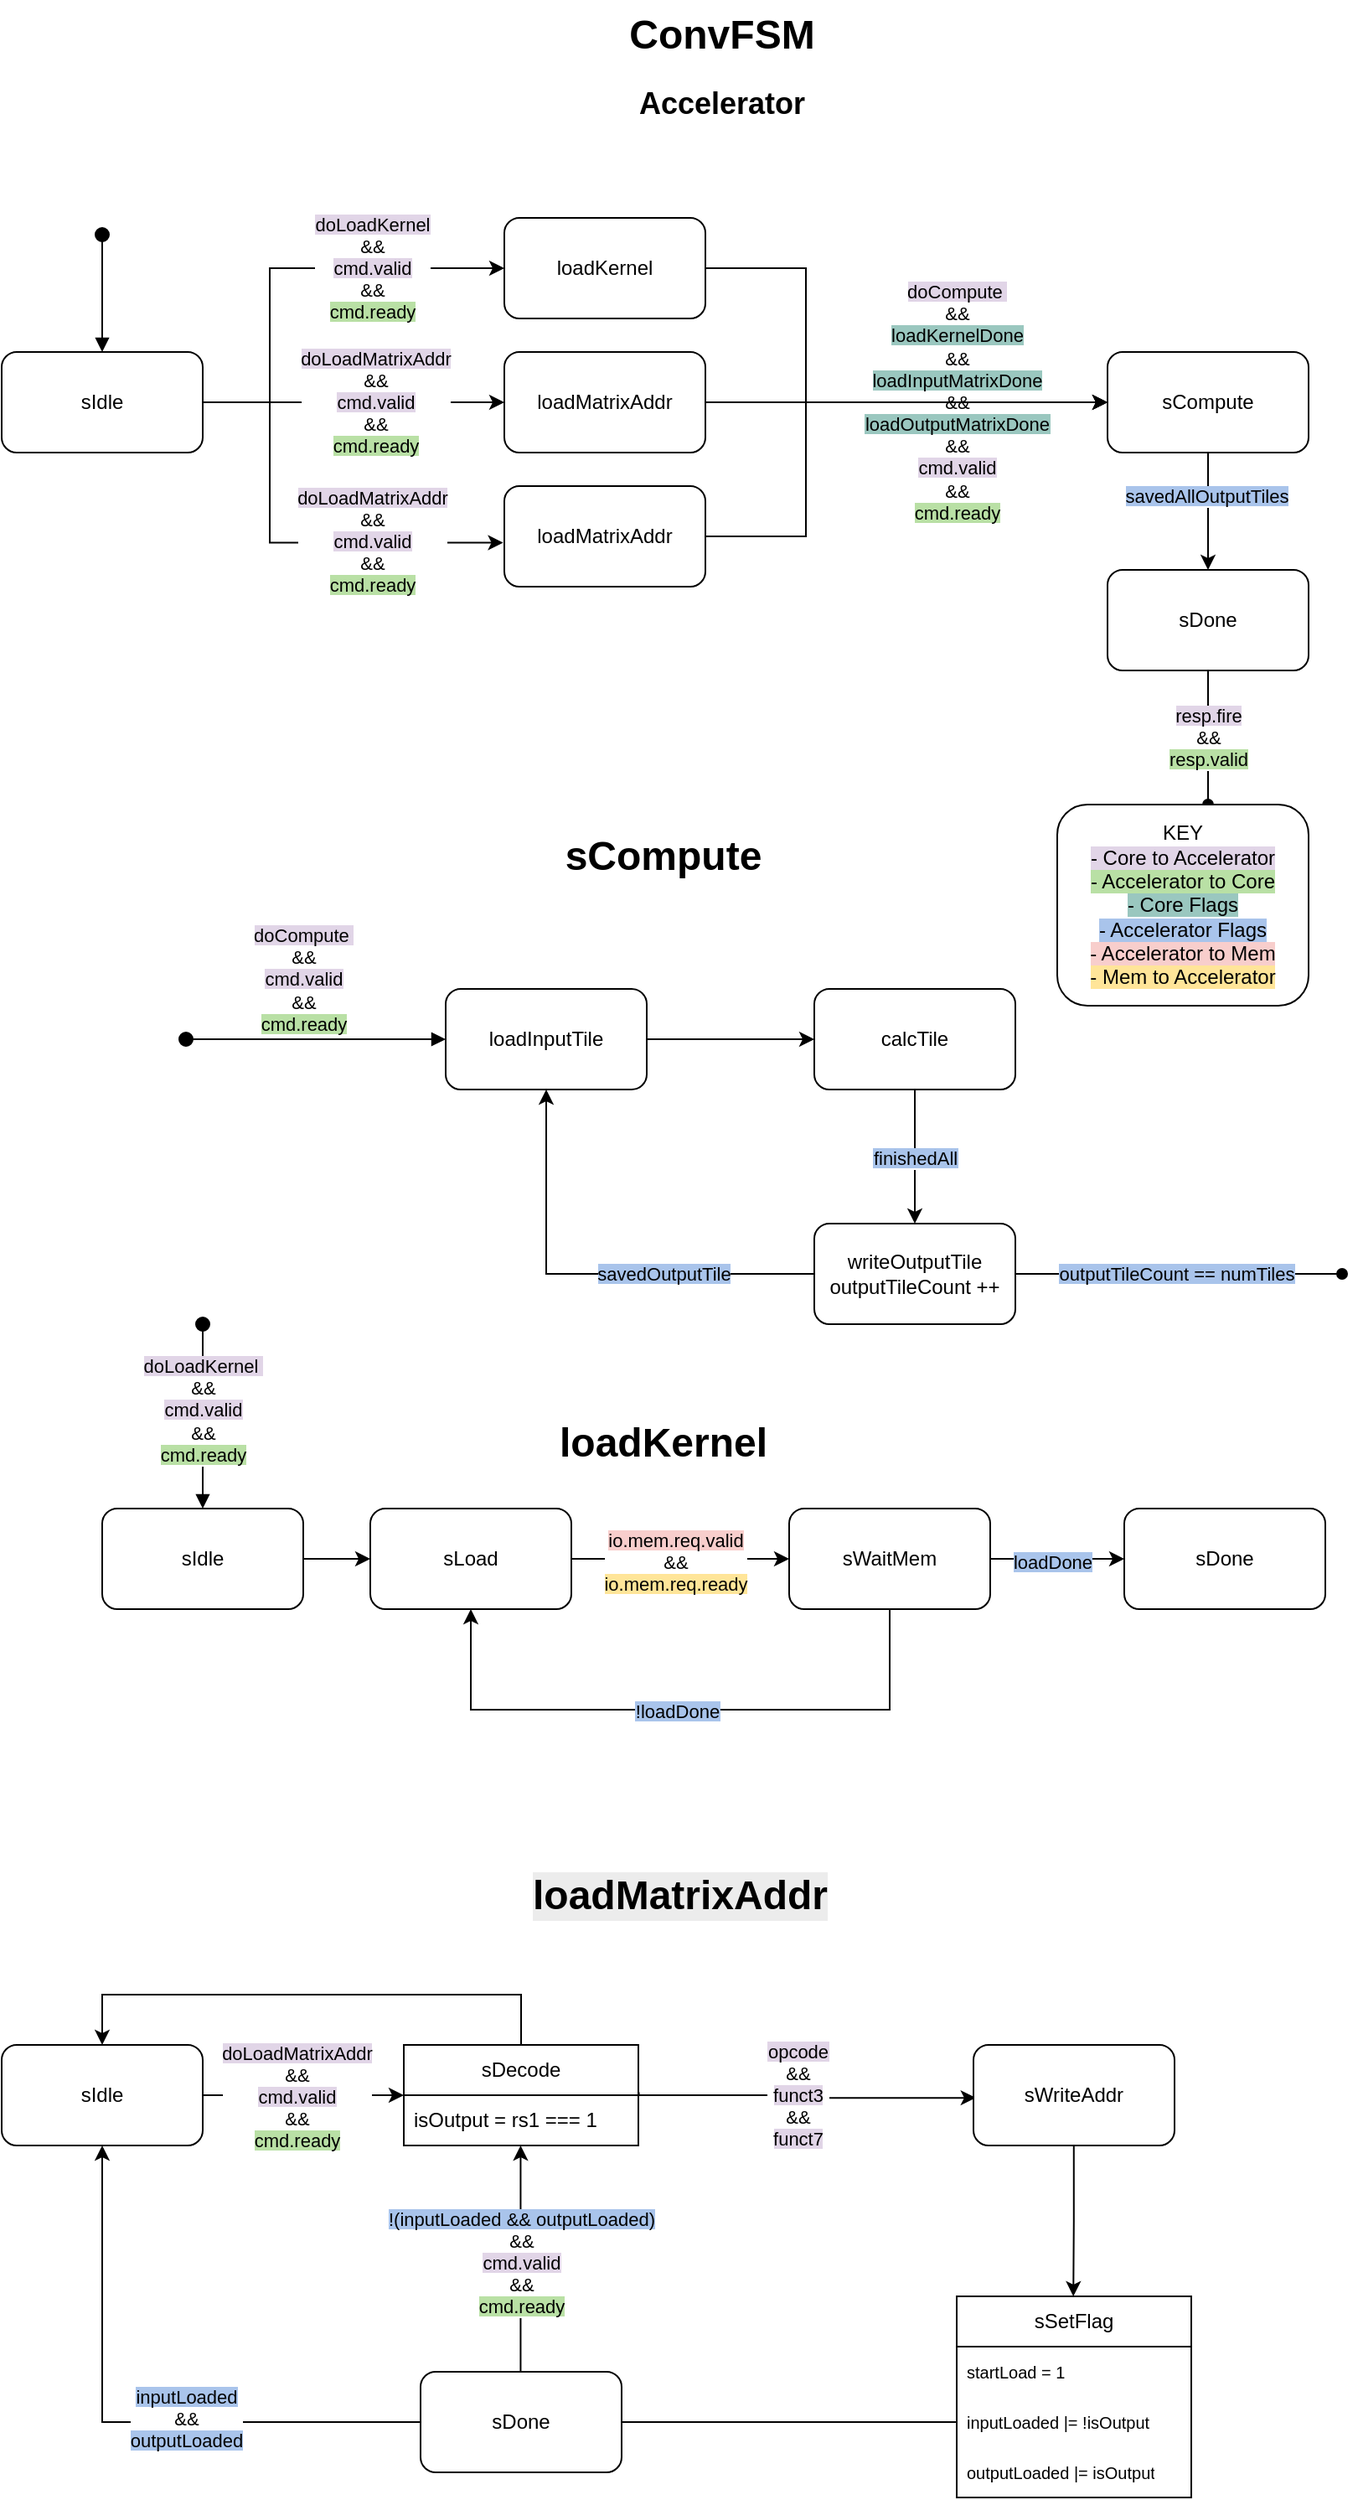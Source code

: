 <mxfile version="27.0.5">
  <diagram name="Page-1" id="AbGpAP4MnXm49M3xG25A">
    <mxGraphModel dx="961" dy="540" grid="1" gridSize="10" guides="1" tooltips="1" connect="1" arrows="1" fold="1" page="1" pageScale="1" pageWidth="850" pageHeight="1100" math="0" shadow="0">
      <root>
        <mxCell id="0" />
        <mxCell id="1" parent="0" />
        <mxCell id="mHajlrHNez_8a4drACEi-1" value="&lt;h1 style=&quot;margin-top: 0px;&quot;&gt;ConvFSM&lt;/h1&gt;&lt;h2&gt;Accelerator&lt;/h2&gt;" style="text;html=1;whiteSpace=wrap;overflow=hidden;rounded=0;align=center;" parent="1" vertex="1">
          <mxGeometry x="360" y="20" width="180" height="120" as="geometry" />
        </mxCell>
        <mxCell id="mHajlrHNez_8a4drACEi-3" value="sCompute" style="rounded=1;whiteSpace=wrap;html=1;" parent="1" vertex="1">
          <mxGeometry x="680" y="230" width="120" height="60" as="geometry" />
        </mxCell>
        <mxCell id="mHajlrHNez_8a4drACEi-4" value="sDone" style="rounded=1;whiteSpace=wrap;html=1;" parent="1" vertex="1">
          <mxGeometry x="680" y="360" width="120" height="60" as="geometry" />
        </mxCell>
        <mxCell id="mHajlrHNez_8a4drACEi-5" value="" style="html=1;verticalAlign=bottom;startArrow=oval;startFill=1;endArrow=block;startSize=8;curved=0;rounded=0;entryX=0.5;entryY=0;entryDx=0;entryDy=0;" parent="1" edge="1">
          <mxGeometry width="60" relative="1" as="geometry">
            <mxPoint x="80" y="160" as="sourcePoint" />
            <mxPoint x="80" y="230" as="targetPoint" />
          </mxGeometry>
        </mxCell>
        <mxCell id="mHajlrHNez_8a4drACEi-7" value="" style="endArrow=classic;html=1;rounded=0;entryX=0;entryY=0.5;entryDx=0;entryDy=0;exitX=1;exitY=0.5;exitDx=0;exitDy=0;" parent="1" target="mHajlrHNez_8a4drACEi-3" edge="1" source="9_EJvV3WEVmUTqAfREFr-35">
          <mxGeometry width="50" height="50" relative="1" as="geometry">
            <mxPoint x="500" y="260" as="sourcePoint" />
            <mxPoint x="770" y="410" as="targetPoint" />
          </mxGeometry>
        </mxCell>
        <mxCell id="mHajlrHNez_8a4drACEi-8" value="&lt;span style=&quot;background-color: rgb(225, 213, 231);&quot;&gt;doCompute&amp;nbsp;&lt;/span&gt;&lt;div&gt;&lt;span&gt;&amp;amp;&amp;amp;&lt;/span&gt;&lt;/div&gt;&lt;div&gt;&lt;span style=&quot;background-color: rgb(154, 199, 191);&quot;&gt;loadKernelDone&lt;/span&gt;&lt;/div&gt;&lt;div&gt;&lt;span&gt;&amp;amp;&amp;amp;&lt;/span&gt;&lt;/div&gt;&lt;div&gt;&lt;span style=&quot;background-color: rgb(154, 199, 191);&quot;&gt;loadInputMatrixDone&lt;/span&gt;&lt;/div&gt;&lt;div&gt;&lt;span&gt;&amp;amp;&amp;amp;&lt;/span&gt;&lt;/div&gt;&lt;div&gt;&lt;span style=&quot;background-color: rgb(154, 199, 191);&quot;&gt;loadOutputMatrixDone&lt;/span&gt;&lt;/div&gt;&lt;div&gt;&lt;span&gt;&amp;amp;&amp;amp;&lt;/span&gt;&lt;/div&gt;&lt;div&gt;&lt;span style=&quot;background-color: rgb(225, 213, 231);&quot;&gt;cmd.valid&lt;/span&gt;&lt;/div&gt;&lt;div&gt;&lt;span&gt;&amp;amp;&amp;amp;&lt;/span&gt;&lt;/div&gt;&lt;div&gt;&lt;span style=&quot;background-color: rgb(185, 224, 165);&quot;&gt;cmd.ready&lt;/span&gt;&lt;/div&gt;" style="edgeLabel;html=1;align=center;verticalAlign=middle;resizable=0;points=[];" parent="mHajlrHNez_8a4drACEi-7" vertex="1" connectable="0">
          <mxGeometry x="-0.113" y="1" relative="1" as="geometry">
            <mxPoint x="43" y="1" as="offset" />
          </mxGeometry>
        </mxCell>
        <mxCell id="mHajlrHNez_8a4drACEi-9" value="" style="endArrow=classic;html=1;rounded=0;exitX=0.5;exitY=1;exitDx=0;exitDy=0;entryX=0.5;entryY=0;entryDx=0;entryDy=0;" parent="1" source="mHajlrHNez_8a4drACEi-3" target="mHajlrHNez_8a4drACEi-4" edge="1">
          <mxGeometry width="50" height="50" relative="1" as="geometry">
            <mxPoint x="720" y="460" as="sourcePoint" />
            <mxPoint x="770" y="410" as="targetPoint" />
          </mxGeometry>
        </mxCell>
        <mxCell id="mHajlrHNez_8a4drACEi-10" value="&lt;span style=&quot;background-color: rgb(169, 196, 235);&quot;&gt;savedAllOutputTiles&lt;/span&gt;" style="edgeLabel;html=1;align=center;verticalAlign=middle;resizable=0;points=[];" parent="mHajlrHNez_8a4drACEi-9" vertex="1" connectable="0">
          <mxGeometry x="-0.267" y="-1" relative="1" as="geometry">
            <mxPoint as="offset" />
          </mxGeometry>
        </mxCell>
        <mxCell id="mHajlrHNez_8a4drACEi-11" value="" style="endArrow=oval;html=1;rounded=0;exitX=0.5;exitY=1;exitDx=0;exitDy=0;endFill=1;" parent="1" source="mHajlrHNez_8a4drACEi-4" edge="1">
          <mxGeometry width="50" height="50" relative="1" as="geometry">
            <mxPoint x="740" y="540" as="sourcePoint" />
            <mxPoint x="740" y="500" as="targetPoint" />
          </mxGeometry>
        </mxCell>
        <mxCell id="mHajlrHNez_8a4drACEi-12" value="&lt;div&gt;&lt;span style=&quot;background-color: rgb(225, 213, 231);&quot;&gt;resp.fire&lt;/span&gt;&lt;/div&gt;&lt;div&gt;&amp;amp;&amp;amp;&lt;/div&gt;&lt;span style=&quot;background-color: rgb(185, 224, 165);&quot;&gt;resp.valid&lt;/span&gt;" style="edgeLabel;html=1;align=center;verticalAlign=middle;resizable=0;points=[];" parent="mHajlrHNez_8a4drACEi-11" vertex="1" connectable="0">
          <mxGeometry x="-0.325" y="1" relative="1" as="geometry">
            <mxPoint x="-1" y="13" as="offset" />
          </mxGeometry>
        </mxCell>
        <mxCell id="9_EJvV3WEVmUTqAfREFr-40" value="" style="edgeStyle=orthogonalEdgeStyle;rounded=0;orthogonalLoop=1;jettySize=auto;html=1;" edge="1" parent="1" source="9_EJvV3WEVmUTqAfREFr-1" target="9_EJvV3WEVmUTqAfREFr-35">
          <mxGeometry relative="1" as="geometry" />
        </mxCell>
        <mxCell id="9_EJvV3WEVmUTqAfREFr-44" value="&lt;span style=&quot;background-color: rgb(225, 213, 231);&quot;&gt;doLoadMatrixAddr&lt;/span&gt;&lt;div&gt;&lt;div&gt;&amp;amp;&amp;amp;&lt;/div&gt;&lt;div&gt;&lt;span style=&quot;background-color: rgb(225, 213, 231);&quot;&gt;cmd.valid&lt;/span&gt;&lt;/div&gt;&lt;div&gt;&amp;amp;&amp;amp;&lt;/div&gt;&lt;div&gt;&lt;span style=&quot;background-color: rgb(185, 224, 165);&quot;&gt;cmd.ready&lt;/span&gt;&lt;/div&gt;&lt;/div&gt;" style="edgeLabel;html=1;align=center;verticalAlign=middle;resizable=0;points=[];" vertex="1" connectable="0" parent="9_EJvV3WEVmUTqAfREFr-40">
          <mxGeometry x="0.143" relative="1" as="geometry">
            <mxPoint as="offset" />
          </mxGeometry>
        </mxCell>
        <mxCell id="9_EJvV3WEVmUTqAfREFr-41" style="edgeStyle=orthogonalEdgeStyle;rounded=0;orthogonalLoop=1;jettySize=auto;html=1;exitX=1;exitY=0.5;exitDx=0;exitDy=0;entryX=0;entryY=0.5;entryDx=0;entryDy=0;" edge="1" parent="1" source="9_EJvV3WEVmUTqAfREFr-1" target="9_EJvV3WEVmUTqAfREFr-34">
          <mxGeometry relative="1" as="geometry">
            <Array as="points">
              <mxPoint x="180" y="260" />
              <mxPoint x="180" y="180" />
            </Array>
          </mxGeometry>
        </mxCell>
        <mxCell id="9_EJvV3WEVmUTqAfREFr-43" value="&lt;span style=&quot;background-color: rgb(225, 213, 231);&quot;&gt;doLoadKernel&lt;/span&gt;&lt;div&gt;&lt;div&gt;&amp;amp;&amp;amp;&lt;/div&gt;&lt;div&gt;&lt;span style=&quot;background-color: rgb(225, 213, 231);&quot;&gt;cmd.valid&lt;/span&gt;&lt;/div&gt;&lt;div&gt;&amp;amp;&amp;amp;&lt;/div&gt;&lt;div&gt;&lt;span style=&quot;background-color: rgb(185, 224, 165);&quot;&gt;cmd.ready&lt;/span&gt;&lt;/div&gt;&lt;/div&gt;" style="edgeLabel;html=1;align=center;verticalAlign=middle;resizable=0;points=[];" vertex="1" connectable="0" parent="9_EJvV3WEVmUTqAfREFr-41">
          <mxGeometry x="-0.042" relative="1" as="geometry">
            <mxPoint x="56" as="offset" />
          </mxGeometry>
        </mxCell>
        <mxCell id="9_EJvV3WEVmUTqAfREFr-1" value="sIdle" style="rounded=1;whiteSpace=wrap;html=1;" vertex="1" parent="1">
          <mxGeometry x="20" y="230" width="120" height="60" as="geometry" />
        </mxCell>
        <mxCell id="9_EJvV3WEVmUTqAfREFr-2" value="&lt;h1 style=&quot;margin-top: 0px;&quot;&gt;sCompute&lt;/h1&gt;" style="text;html=1;whiteSpace=wrap;overflow=hidden;rounded=0;align=center;" vertex="1" parent="1">
          <mxGeometry x="325" y="510" width="180" height="120" as="geometry" />
        </mxCell>
        <mxCell id="9_EJvV3WEVmUTqAfREFr-8" value="" style="edgeStyle=orthogonalEdgeStyle;rounded=0;orthogonalLoop=1;jettySize=auto;html=1;" edge="1" parent="1" source="9_EJvV3WEVmUTqAfREFr-4" target="9_EJvV3WEVmUTqAfREFr-7">
          <mxGeometry relative="1" as="geometry" />
        </mxCell>
        <mxCell id="9_EJvV3WEVmUTqAfREFr-4" value="loadInputTile" style="rounded=1;whiteSpace=wrap;html=1;" vertex="1" parent="1">
          <mxGeometry x="285" y="610" width="120" height="60" as="geometry" />
        </mxCell>
        <mxCell id="9_EJvV3WEVmUTqAfREFr-5" value="&lt;span style=&quot;background-color: rgb(225, 213, 231);&quot;&gt;doCompute&amp;nbsp;&lt;/span&gt;&lt;div&gt;&amp;amp;&amp;amp;&lt;/div&gt;&lt;div&gt;&lt;span style=&quot;background-color: rgb(225, 213, 231);&quot;&gt;cmd.valid&lt;/span&gt;&lt;/div&gt;&lt;div&gt;&amp;amp;&amp;amp;&lt;/div&gt;&lt;div&gt;&lt;span style=&quot;background-color: rgb(185, 224, 165);&quot;&gt;cmd.ready&lt;/span&gt;&lt;/div&gt;" style="html=1;verticalAlign=bottom;startArrow=oval;startFill=1;endArrow=block;startSize=8;curved=0;rounded=0;entryX=0;entryY=0.5;entryDx=0;entryDy=0;" edge="1" parent="1" target="9_EJvV3WEVmUTqAfREFr-4">
          <mxGeometry x="-0.097" width="60" relative="1" as="geometry">
            <mxPoint x="130" y="640" as="sourcePoint" />
            <mxPoint x="134.5" y="610" as="targetPoint" />
            <Array as="points">
              <mxPoint x="130" y="640" />
            </Array>
            <mxPoint as="offset" />
          </mxGeometry>
        </mxCell>
        <mxCell id="9_EJvV3WEVmUTqAfREFr-10" value="" style="edgeStyle=orthogonalEdgeStyle;rounded=0;orthogonalLoop=1;jettySize=auto;html=1;endArrow=classic;endFill=1;entryX=0.5;entryY=0;entryDx=0;entryDy=0;" edge="1" parent="1" source="9_EJvV3WEVmUTqAfREFr-7" target="9_EJvV3WEVmUTqAfREFr-13">
          <mxGeometry relative="1" as="geometry">
            <mxPoint x="565" y="750" as="targetPoint" />
          </mxGeometry>
        </mxCell>
        <mxCell id="9_EJvV3WEVmUTqAfREFr-11" value="&lt;span style=&quot;background-color: rgb(169, 196, 235);&quot;&gt;finishedAll&lt;/span&gt;" style="edgeLabel;html=1;align=center;verticalAlign=middle;resizable=0;points=[];" vertex="1" connectable="0" parent="9_EJvV3WEVmUTqAfREFr-10">
          <mxGeometry x="0.014" relative="1" as="geometry">
            <mxPoint as="offset" />
          </mxGeometry>
        </mxCell>
        <mxCell id="9_EJvV3WEVmUTqAfREFr-7" value="calcTile" style="rounded=1;whiteSpace=wrap;html=1;" vertex="1" parent="1">
          <mxGeometry x="505" y="610" width="120" height="60" as="geometry" />
        </mxCell>
        <mxCell id="9_EJvV3WEVmUTqAfREFr-12" value="&lt;h1 style=&quot;margin-top: 0px;&quot;&gt;loadKernel&lt;/h1&gt;" style="text;html=1;whiteSpace=wrap;overflow=hidden;rounded=0;align=center;" vertex="1" parent="1">
          <mxGeometry x="325" y="860" width="180" height="40" as="geometry" />
        </mxCell>
        <mxCell id="9_EJvV3WEVmUTqAfREFr-13" value="writeOutputTile&lt;div&gt;outputTileCount ++&lt;/div&gt;" style="rounded=1;whiteSpace=wrap;html=1;" vertex="1" parent="1">
          <mxGeometry x="505" y="750" width="120" height="60" as="geometry" />
        </mxCell>
        <mxCell id="9_EJvV3WEVmUTqAfREFr-14" value="" style="endArrow=classic;html=1;rounded=0;exitX=0;exitY=0.5;exitDx=0;exitDy=0;entryX=0.5;entryY=1;entryDx=0;entryDy=0;" edge="1" parent="1" source="9_EJvV3WEVmUTqAfREFr-13" target="9_EJvV3WEVmUTqAfREFr-4">
          <mxGeometry width="50" height="50" relative="1" as="geometry">
            <mxPoint x="400" y="740" as="sourcePoint" />
            <mxPoint x="450" y="690" as="targetPoint" />
            <Array as="points">
              <mxPoint x="345" y="780" />
            </Array>
          </mxGeometry>
        </mxCell>
        <mxCell id="9_EJvV3WEVmUTqAfREFr-15" value="&lt;span style=&quot;background-color: rgb(169, 196, 235);&quot;&gt;savedOutputTile&lt;/span&gt;" style="edgeLabel;html=1;align=center;verticalAlign=middle;resizable=0;points=[];" vertex="1" connectable="0" parent="9_EJvV3WEVmUTqAfREFr-14">
          <mxGeometry x="-0.037" y="-3" relative="1" as="geometry">
            <mxPoint x="40" y="3" as="offset" />
          </mxGeometry>
        </mxCell>
        <mxCell id="9_EJvV3WEVmUTqAfREFr-16" value="" style="endArrow=oval;html=1;rounded=0;exitX=1;exitY=0.5;exitDx=0;exitDy=0;endFill=1;" edge="1" parent="1" source="9_EJvV3WEVmUTqAfREFr-13">
          <mxGeometry width="50" height="50" relative="1" as="geometry">
            <mxPoint x="400" y="790" as="sourcePoint" />
            <mxPoint x="820" y="780" as="targetPoint" />
          </mxGeometry>
        </mxCell>
        <mxCell id="9_EJvV3WEVmUTqAfREFr-17" value="&lt;span style=&quot;background-color: rgb(169, 196, 235);&quot;&gt;outputTileCount == numTiles&lt;/span&gt;" style="edgeLabel;html=1;align=center;verticalAlign=middle;resizable=0;points=[];" vertex="1" connectable="0" parent="9_EJvV3WEVmUTqAfREFr-16">
          <mxGeometry x="-0.104" y="-1" relative="1" as="geometry">
            <mxPoint x="8" y="-1" as="offset" />
          </mxGeometry>
        </mxCell>
        <mxCell id="9_EJvV3WEVmUTqAfREFr-26" value="" style="edgeStyle=orthogonalEdgeStyle;rounded=0;orthogonalLoop=1;jettySize=auto;html=1;" edge="1" parent="1" source="9_EJvV3WEVmUTqAfREFr-19" target="9_EJvV3WEVmUTqAfREFr-22">
          <mxGeometry relative="1" as="geometry" />
        </mxCell>
        <mxCell id="9_EJvV3WEVmUTqAfREFr-19" value="sIdle" style="rounded=1;whiteSpace=wrap;html=1;" vertex="1" parent="1">
          <mxGeometry x="80" y="920" width="120" height="60" as="geometry" />
        </mxCell>
        <mxCell id="9_EJvV3WEVmUTqAfREFr-21" value="&lt;span style=&quot;background-color: rgb(225, 213, 231);&quot;&gt;doLoadKernel&amp;nbsp;&lt;/span&gt;&lt;div&gt;&amp;amp;&amp;amp;&lt;/div&gt;&lt;div&gt;&lt;span style=&quot;background-color: rgb(225, 213, 231);&quot;&gt;cmd.valid&lt;/span&gt;&lt;/div&gt;&lt;div&gt;&amp;amp;&amp;amp;&lt;/div&gt;&lt;div&gt;&lt;span style=&quot;background-color: rgb(185, 224, 165);&quot;&gt;cmd.ready&lt;/span&gt;&lt;/div&gt;" style="html=1;verticalAlign=bottom;startArrow=oval;startFill=1;endArrow=block;startSize=8;curved=0;rounded=0;entryX=0.5;entryY=0;entryDx=0;entryDy=0;" edge="1" parent="1" target="9_EJvV3WEVmUTqAfREFr-19">
          <mxGeometry x="0.571" width="60" relative="1" as="geometry">
            <mxPoint x="140" y="810" as="sourcePoint" />
            <mxPoint x="200" y="840" as="targetPoint" />
            <mxPoint as="offset" />
          </mxGeometry>
        </mxCell>
        <mxCell id="9_EJvV3WEVmUTqAfREFr-27" value="" style="edgeStyle=orthogonalEdgeStyle;rounded=0;orthogonalLoop=1;jettySize=auto;html=1;" edge="1" parent="1" source="9_EJvV3WEVmUTqAfREFr-22" target="9_EJvV3WEVmUTqAfREFr-23">
          <mxGeometry relative="1" as="geometry" />
        </mxCell>
        <mxCell id="9_EJvV3WEVmUTqAfREFr-28" value="&lt;span style=&quot;background-color: rgb(248, 206, 204);&quot;&gt;io.mem.req.valid&lt;/span&gt;&lt;div&gt;&amp;amp;&amp;amp;&lt;/div&gt;&lt;div&gt;&lt;span style=&quot;background-color: rgb(255, 229, 153);&quot;&gt;io.mem.req.ready&lt;/span&gt;&lt;/div&gt;" style="edgeLabel;html=1;align=center;verticalAlign=middle;resizable=0;points=[];" vertex="1" connectable="0" parent="9_EJvV3WEVmUTqAfREFr-27">
          <mxGeometry x="-0.044" y="-2" relative="1" as="geometry">
            <mxPoint as="offset" />
          </mxGeometry>
        </mxCell>
        <mxCell id="9_EJvV3WEVmUTqAfREFr-22" value="sLoad" style="rounded=1;whiteSpace=wrap;html=1;" vertex="1" parent="1">
          <mxGeometry x="240" y="920" width="120" height="60" as="geometry" />
        </mxCell>
        <mxCell id="9_EJvV3WEVmUTqAfREFr-25" value="" style="edgeStyle=orthogonalEdgeStyle;rounded=0;orthogonalLoop=1;jettySize=auto;html=1;" edge="1" parent="1" source="9_EJvV3WEVmUTqAfREFr-23" target="9_EJvV3WEVmUTqAfREFr-24">
          <mxGeometry relative="1" as="geometry" />
        </mxCell>
        <mxCell id="9_EJvV3WEVmUTqAfREFr-32" value="&lt;span style=&quot;background-color: rgb(169, 196, 235);&quot;&gt;loadDone&lt;/span&gt;" style="edgeLabel;html=1;align=center;verticalAlign=middle;resizable=0;points=[];" vertex="1" connectable="0" parent="9_EJvV3WEVmUTqAfREFr-25">
          <mxGeometry x="-0.075" y="-2" relative="1" as="geometry">
            <mxPoint as="offset" />
          </mxGeometry>
        </mxCell>
        <mxCell id="9_EJvV3WEVmUTqAfREFr-23" value="sWaitMem" style="rounded=1;whiteSpace=wrap;html=1;" vertex="1" parent="1">
          <mxGeometry x="490" y="920" width="120" height="60" as="geometry" />
        </mxCell>
        <mxCell id="9_EJvV3WEVmUTqAfREFr-24" value="sDone" style="rounded=1;whiteSpace=wrap;html=1;" vertex="1" parent="1">
          <mxGeometry x="690" y="920" width="120" height="60" as="geometry" />
        </mxCell>
        <mxCell id="9_EJvV3WEVmUTqAfREFr-29" value="KEY&lt;div&gt;&lt;span style=&quot;background-color: rgb(225, 213, 231);&quot;&gt;- Core to Accelerator&lt;/span&gt;&lt;/div&gt;&lt;div&gt;&lt;span style=&quot;background-color: rgb(185, 224, 165);&quot;&gt;- Accelerator to Core&lt;/span&gt;&lt;/div&gt;&lt;div&gt;&lt;span style=&quot;background-color: rgb(154, 199, 191);&quot;&gt;- Core Flags&lt;/span&gt;&lt;/div&gt;&lt;div&gt;&lt;span style=&quot;background-color: rgb(169, 196, 235);&quot;&gt;- Accelerator Flags&lt;/span&gt;&lt;/div&gt;&lt;div&gt;&lt;span style=&quot;background-color: rgb(248, 206, 204);&quot;&gt;- Accelerator to Mem&lt;/span&gt;&lt;/div&gt;&lt;div&gt;&lt;span style=&quot;background-color: rgb(255, 229, 153);&quot;&gt;- Mem to Accelerator&lt;/span&gt;&lt;/div&gt;" style="rounded=1;whiteSpace=wrap;html=1;labelBackgroundColor=default;" vertex="1" parent="1">
          <mxGeometry x="650" y="500" width="150" height="120" as="geometry" />
        </mxCell>
        <mxCell id="9_EJvV3WEVmUTqAfREFr-30" value="" style="endArrow=classic;html=1;rounded=0;exitX=0.5;exitY=1;exitDx=0;exitDy=0;entryX=0.5;entryY=1;entryDx=0;entryDy=0;" edge="1" parent="1" source="9_EJvV3WEVmUTqAfREFr-23" target="9_EJvV3WEVmUTqAfREFr-22">
          <mxGeometry width="50" height="50" relative="1" as="geometry">
            <mxPoint x="600" y="810" as="sourcePoint" />
            <mxPoint x="550" y="1040" as="targetPoint" />
            <Array as="points">
              <mxPoint x="550" y="1040" />
              <mxPoint x="300" y="1040" />
            </Array>
          </mxGeometry>
        </mxCell>
        <mxCell id="9_EJvV3WEVmUTqAfREFr-33" value="&lt;span style=&quot;background-color: rgb(169, 196, 235);&quot;&gt;!loadDone&lt;/span&gt;" style="edgeLabel;html=1;align=center;verticalAlign=middle;resizable=0;points=[];" vertex="1" connectable="0" parent="9_EJvV3WEVmUTqAfREFr-30">
          <mxGeometry x="0.011" y="1" relative="1" as="geometry">
            <mxPoint as="offset" />
          </mxGeometry>
        </mxCell>
        <mxCell id="9_EJvV3WEVmUTqAfREFr-46" style="edgeStyle=orthogonalEdgeStyle;rounded=0;orthogonalLoop=1;jettySize=auto;html=1;exitX=1;exitY=0.5;exitDx=0;exitDy=0;entryX=0;entryY=0.5;entryDx=0;entryDy=0;" edge="1" parent="1" source="9_EJvV3WEVmUTqAfREFr-34" target="mHajlrHNez_8a4drACEi-3">
          <mxGeometry relative="1" as="geometry">
            <Array as="points">
              <mxPoint x="500" y="180" />
              <mxPoint x="500" y="260" />
            </Array>
          </mxGeometry>
        </mxCell>
        <mxCell id="9_EJvV3WEVmUTqAfREFr-34" value="loadKernel" style="rounded=1;whiteSpace=wrap;html=1;" vertex="1" parent="1">
          <mxGeometry x="320" y="150" width="120" height="60" as="geometry" />
        </mxCell>
        <mxCell id="9_EJvV3WEVmUTqAfREFr-35" value="loadMatrixAddr" style="rounded=1;whiteSpace=wrap;html=1;" vertex="1" parent="1">
          <mxGeometry x="320" y="230" width="120" height="60" as="geometry" />
        </mxCell>
        <mxCell id="9_EJvV3WEVmUTqAfREFr-48" style="edgeStyle=orthogonalEdgeStyle;rounded=0;orthogonalLoop=1;jettySize=auto;html=1;exitX=1;exitY=0.5;exitDx=0;exitDy=0;entryX=0;entryY=0.5;entryDx=0;entryDy=0;" edge="1" parent="1" source="9_EJvV3WEVmUTqAfREFr-36" target="mHajlrHNez_8a4drACEi-3">
          <mxGeometry relative="1" as="geometry">
            <Array as="points">
              <mxPoint x="500" y="340" />
              <mxPoint x="500" y="260" />
            </Array>
          </mxGeometry>
        </mxCell>
        <mxCell id="9_EJvV3WEVmUTqAfREFr-36" value="loadMatrixAddr" style="rounded=1;whiteSpace=wrap;html=1;" vertex="1" parent="1">
          <mxGeometry x="320" y="310" width="120" height="60" as="geometry" />
        </mxCell>
        <mxCell id="9_EJvV3WEVmUTqAfREFr-42" style="edgeStyle=orthogonalEdgeStyle;rounded=0;orthogonalLoop=1;jettySize=auto;html=1;exitX=1;exitY=0.5;exitDx=0;exitDy=0;entryX=-0.006;entryY=0.563;entryDx=0;entryDy=0;entryPerimeter=0;" edge="1" parent="1" source="9_EJvV3WEVmUTqAfREFr-1" target="9_EJvV3WEVmUTqAfREFr-36">
          <mxGeometry relative="1" as="geometry">
            <Array as="points">
              <mxPoint x="180" y="260" />
              <mxPoint x="180" y="344" />
            </Array>
          </mxGeometry>
        </mxCell>
        <mxCell id="9_EJvV3WEVmUTqAfREFr-45" value="&lt;span style=&quot;background-color: rgb(225, 213, 231);&quot;&gt;doLoadMatrixAddr&lt;/span&gt;&lt;div&gt;&lt;div&gt;&amp;amp;&amp;amp;&lt;/div&gt;&lt;div&gt;&lt;span style=&quot;background-color: rgb(225, 213, 231);&quot;&gt;cmd.valid&lt;/span&gt;&lt;/div&gt;&lt;div&gt;&amp;amp;&amp;amp;&lt;/div&gt;&lt;div&gt;&lt;span style=&quot;background-color: rgb(185, 224, 165);&quot;&gt;cmd.ready&lt;/span&gt;&lt;/div&gt;&lt;/div&gt;" style="edgeLabel;html=1;align=center;verticalAlign=middle;resizable=0;points=[];" vertex="1" connectable="0" parent="9_EJvV3WEVmUTqAfREFr-42">
          <mxGeometry x="0.341" y="1" relative="1" as="geometry">
            <mxPoint x="8" as="offset" />
          </mxGeometry>
        </mxCell>
        <mxCell id="9_EJvV3WEVmUTqAfREFr-55" value="" style="edgeStyle=orthogonalEdgeStyle;rounded=0;orthogonalLoop=1;jettySize=auto;html=1;" edge="1" parent="1" source="9_EJvV3WEVmUTqAfREFr-49">
          <mxGeometry relative="1" as="geometry">
            <mxPoint x="260" y="1270" as="targetPoint" />
          </mxGeometry>
        </mxCell>
        <mxCell id="9_EJvV3WEVmUTqAfREFr-56" value="&lt;span style=&quot;background-color: rgb(225, 213, 231);&quot;&gt;doLoadMatrixAddr&lt;/span&gt;&lt;div&gt;&lt;div&gt;&amp;amp;&amp;amp;&lt;/div&gt;&lt;div&gt;&lt;span style=&quot;background-color: rgb(225, 213, 231);&quot;&gt;cmd.valid&lt;/span&gt;&lt;/div&gt;&lt;div&gt;&amp;amp;&amp;amp;&lt;/div&gt;&lt;div&gt;&lt;span style=&quot;background-color: rgb(185, 224, 165);&quot;&gt;cmd.ready&lt;/span&gt;&lt;/div&gt;&lt;/div&gt;" style="edgeLabel;html=1;align=center;verticalAlign=middle;resizable=0;points=[];" vertex="1" connectable="0" parent="9_EJvV3WEVmUTqAfREFr-55">
          <mxGeometry x="-0.082" y="-1" relative="1" as="geometry">
            <mxPoint as="offset" />
          </mxGeometry>
        </mxCell>
        <mxCell id="9_EJvV3WEVmUTqAfREFr-49" value="sIdle" style="rounded=1;whiteSpace=wrap;html=1;" vertex="1" parent="1">
          <mxGeometry x="20" y="1240" width="120" height="60" as="geometry" />
        </mxCell>
        <mxCell id="9_EJvV3WEVmUTqAfREFr-50" value="&lt;h1 style=&quot;forced-color-adjust: none; color: rgb(0, 0, 0); font-family: Helvetica; font-style: normal; font-variant-ligatures: normal; font-variant-caps: normal; letter-spacing: normal; orphans: 2; text-align: center; text-indent: 0px; text-transform: none; widows: 2; word-spacing: 0px; -webkit-text-stroke-width: 0px; white-space: normal; background-color: rgb(236, 236, 236); text-decoration-thickness: initial; text-decoration-style: initial; text-decoration-color: initial; margin-top: 0px;&quot;&gt;loadMatrixAddr&lt;/h1&gt;" style="text;whiteSpace=wrap;html=1;" vertex="1" parent="1">
          <mxGeometry x="335" y="1130" width="160" height="70" as="geometry" />
        </mxCell>
        <mxCell id="9_EJvV3WEVmUTqAfREFr-57" value="" style="edgeStyle=orthogonalEdgeStyle;rounded=0;orthogonalLoop=1;jettySize=auto;html=1;entryX=0.01;entryY=0.052;entryDx=0;entryDy=0;entryPerimeter=0;exitX=1.002;exitY=-0.059;exitDx=0;exitDy=0;exitPerimeter=0;" edge="1" parent="1" source="9_EJvV3WEVmUTqAfREFr-76">
          <mxGeometry relative="1" as="geometry">
            <mxPoint x="380" y="1270.0" as="sourcePoint" />
            <mxPoint x="601.4" y="1271.56" as="targetPoint" />
            <Array as="points">
              <mxPoint x="400" y="1270" />
              <mxPoint x="501" y="1270" />
              <mxPoint x="501" y="1272" />
            </Array>
          </mxGeometry>
        </mxCell>
        <mxCell id="9_EJvV3WEVmUTqAfREFr-58" value="&lt;span style=&quot;background-color: rgb(225, 213, 231);&quot;&gt;opcode&lt;/span&gt;&lt;div&gt;&amp;amp;&amp;amp;&lt;/div&gt;&lt;div&gt;&lt;span style=&quot;background-color: rgb(225, 213, 231);&quot;&gt;funct3&lt;/span&gt;&lt;/div&gt;&lt;div&gt;&amp;amp;&amp;amp;&lt;/div&gt;&lt;div&gt;&lt;span style=&quot;background-color: rgb(225, 213, 231);&quot;&gt;funct7&lt;/span&gt;&lt;/div&gt;" style="edgeLabel;html=1;align=center;verticalAlign=middle;resizable=0;points=[];" vertex="1" connectable="0" parent="9_EJvV3WEVmUTqAfREFr-57">
          <mxGeometry x="-0.057" relative="1" as="geometry">
            <mxPoint as="offset" />
          </mxGeometry>
        </mxCell>
        <mxCell id="9_EJvV3WEVmUTqAfREFr-59" style="edgeStyle=orthogonalEdgeStyle;rounded=0;orthogonalLoop=1;jettySize=auto;html=1;exitX=0.5;exitY=0;exitDx=0;exitDy=0;" edge="1" parent="1" source="9_EJvV3WEVmUTqAfREFr-75">
          <mxGeometry relative="1" as="geometry">
            <mxPoint x="320" y="1240" as="sourcePoint" />
            <mxPoint x="80" y="1240" as="targetPoint" />
            <Array as="points">
              <mxPoint x="330" y="1210" />
              <mxPoint x="80" y="1210" />
            </Array>
          </mxGeometry>
        </mxCell>
        <mxCell id="9_EJvV3WEVmUTqAfREFr-60" value="" style="edgeStyle=orthogonalEdgeStyle;rounded=0;orthogonalLoop=1;jettySize=auto;html=1;exitX=0.502;exitY=0.996;exitDx=0;exitDy=0;exitPerimeter=0;" edge="1" parent="1">
          <mxGeometry relative="1" as="geometry">
            <mxPoint x="659.89" y="1299.88" as="sourcePoint" />
            <mxPoint x="659.61" y="1390" as="targetPoint" />
            <Array as="points">
              <mxPoint x="660" y="1345" />
              <mxPoint x="660" y="1345" />
            </Array>
          </mxGeometry>
        </mxCell>
        <mxCell id="9_EJvV3WEVmUTqAfREFr-62" value="" style="edgeStyle=orthogonalEdgeStyle;rounded=0;orthogonalLoop=1;jettySize=auto;html=1;entryX=1;entryY=0.5;entryDx=0;entryDy=0;exitX=0;exitY=0.5;exitDx=0;exitDy=0;" edge="1" parent="1" source="9_EJvV3WEVmUTqAfREFr-67" target="9_EJvV3WEVmUTqAfREFr-54">
          <mxGeometry relative="1" as="geometry">
            <mxPoint x="610" y="1420" as="sourcePoint" />
            <Array as="points">
              <mxPoint x="380" y="1465" />
            </Array>
          </mxGeometry>
        </mxCell>
        <mxCell id="9_EJvV3WEVmUTqAfREFr-63" style="edgeStyle=orthogonalEdgeStyle;rounded=0;orthogonalLoop=1;jettySize=auto;html=1;entryX=0.5;entryY=1;entryDx=0;entryDy=0;" edge="1" parent="1" source="9_EJvV3WEVmUTqAfREFr-54" target="9_EJvV3WEVmUTqAfREFr-49">
          <mxGeometry relative="1" as="geometry" />
        </mxCell>
        <mxCell id="9_EJvV3WEVmUTqAfREFr-64" value="&lt;span style=&quot;background-color: rgb(169, 196, 235);&quot;&gt;inputLoaded&lt;/span&gt;&lt;div&gt;&amp;amp;&amp;amp;&lt;/div&gt;&lt;div&gt;&lt;span style=&quot;background-color: rgb(169, 196, 235);&quot;&gt;outputLoaded&lt;/span&gt;&lt;/div&gt;" style="edgeLabel;html=1;align=center;verticalAlign=middle;resizable=0;points=[];" vertex="1" connectable="0" parent="9_EJvV3WEVmUTqAfREFr-63">
          <mxGeometry x="-0.209" y="-2" relative="1" as="geometry">
            <mxPoint as="offset" />
          </mxGeometry>
        </mxCell>
        <mxCell id="9_EJvV3WEVmUTqAfREFr-79" style="edgeStyle=orthogonalEdgeStyle;rounded=0;orthogonalLoop=1;jettySize=auto;html=1;entryX=0.5;entryY=1;entryDx=0;entryDy=0;" edge="1" parent="1">
          <mxGeometry relative="1" as="geometry">
            <mxPoint x="329.72" y="1435" as="sourcePoint" />
            <mxPoint x="329.72" y="1300" as="targetPoint" />
          </mxGeometry>
        </mxCell>
        <mxCell id="9_EJvV3WEVmUTqAfREFr-80" value="&lt;span style=&quot;background-color: rgb(169, 196, 235);&quot;&gt;!(inputLoaded &amp;amp;&amp;amp; outputLoaded)&lt;/span&gt;&lt;div&gt;&amp;amp;&amp;amp;&lt;/div&gt;&lt;div&gt;&lt;span style=&quot;background-color: rgb(225, 213, 231);&quot;&gt;cmd.valid&lt;/span&gt;&lt;/div&gt;&lt;div&gt;&amp;amp;&amp;amp;&lt;/div&gt;&lt;div&gt;&lt;span style=&quot;background-color: rgb(185, 224, 165);&quot;&gt;cmd.ready&lt;/span&gt;&lt;/div&gt;" style="edgeLabel;html=1;align=center;verticalAlign=middle;resizable=0;points=[];" vertex="1" connectable="0" parent="9_EJvV3WEVmUTqAfREFr-79">
          <mxGeometry x="0.203" relative="1" as="geometry">
            <mxPoint y="16" as="offset" />
          </mxGeometry>
        </mxCell>
        <mxCell id="9_EJvV3WEVmUTqAfREFr-54" value="sDone" style="rounded=1;whiteSpace=wrap;html=1;" vertex="1" parent="1">
          <mxGeometry x="270" y="1435" width="120" height="60" as="geometry" />
        </mxCell>
        <mxCell id="9_EJvV3WEVmUTqAfREFr-65" value="sSetFlag" style="swimlane;fontStyle=0;childLayout=stackLayout;horizontal=1;startSize=30;horizontalStack=0;resizeParent=1;resizeParentMax=0;resizeLast=0;collapsible=1;marginBottom=0;whiteSpace=wrap;html=1;" vertex="1" parent="1">
          <mxGeometry x="590" y="1390" width="140" height="120" as="geometry" />
        </mxCell>
        <mxCell id="9_EJvV3WEVmUTqAfREFr-66" value="startLoad = 1" style="text;strokeColor=none;fillColor=none;align=left;verticalAlign=middle;spacingLeft=4;spacingRight=4;overflow=hidden;points=[[0,0.5],[1,0.5]];portConstraint=eastwest;rotatable=0;whiteSpace=wrap;html=1;fontSize=10;" vertex="1" parent="9_EJvV3WEVmUTqAfREFr-65">
          <mxGeometry y="30" width="140" height="30" as="geometry" />
        </mxCell>
        <mxCell id="9_EJvV3WEVmUTqAfREFr-67" value="inputLoaded |= !isOutput" style="text;strokeColor=none;fillColor=none;align=left;verticalAlign=middle;spacingLeft=4;spacingRight=4;overflow=hidden;points=[[0,0.5],[1,0.5]];portConstraint=eastwest;rotatable=0;whiteSpace=wrap;html=1;fontSize=10;" vertex="1" parent="9_EJvV3WEVmUTqAfREFr-65">
          <mxGeometry y="60" width="140" height="30" as="geometry" />
        </mxCell>
        <mxCell id="9_EJvV3WEVmUTqAfREFr-68" value="outputLoaded |= isOutput" style="text;strokeColor=none;fillColor=none;align=left;verticalAlign=middle;spacingLeft=4;spacingRight=4;overflow=hidden;points=[[0,0.5],[1,0.5]];portConstraint=eastwest;rotatable=0;whiteSpace=wrap;html=1;fontSize=10;" vertex="1" parent="9_EJvV3WEVmUTqAfREFr-65">
          <mxGeometry y="90" width="140" height="30" as="geometry" />
        </mxCell>
        <mxCell id="9_EJvV3WEVmUTqAfREFr-74" value="sWriteAddr" style="rounded=1;whiteSpace=wrap;html=1;" vertex="1" parent="1">
          <mxGeometry x="600" y="1240" width="120" height="60" as="geometry" />
        </mxCell>
        <mxCell id="9_EJvV3WEVmUTqAfREFr-75" value="sDecode" style="swimlane;fontStyle=0;childLayout=stackLayout;horizontal=1;startSize=30;horizontalStack=0;resizeParent=1;resizeParentMax=0;resizeLast=0;collapsible=1;marginBottom=0;whiteSpace=wrap;html=1;" vertex="1" parent="1">
          <mxGeometry x="260" y="1240" width="140" height="60" as="geometry" />
        </mxCell>
        <mxCell id="9_EJvV3WEVmUTqAfREFr-76" value="isOutput = rs1 === 1" style="text;strokeColor=none;fillColor=none;align=left;verticalAlign=middle;spacingLeft=4;spacingRight=4;overflow=hidden;points=[[0,0.5],[1,0.5]];portConstraint=eastwest;rotatable=0;whiteSpace=wrap;html=1;" vertex="1" parent="9_EJvV3WEVmUTqAfREFr-75">
          <mxGeometry y="30" width="140" height="30" as="geometry" />
        </mxCell>
      </root>
    </mxGraphModel>
  </diagram>
</mxfile>
